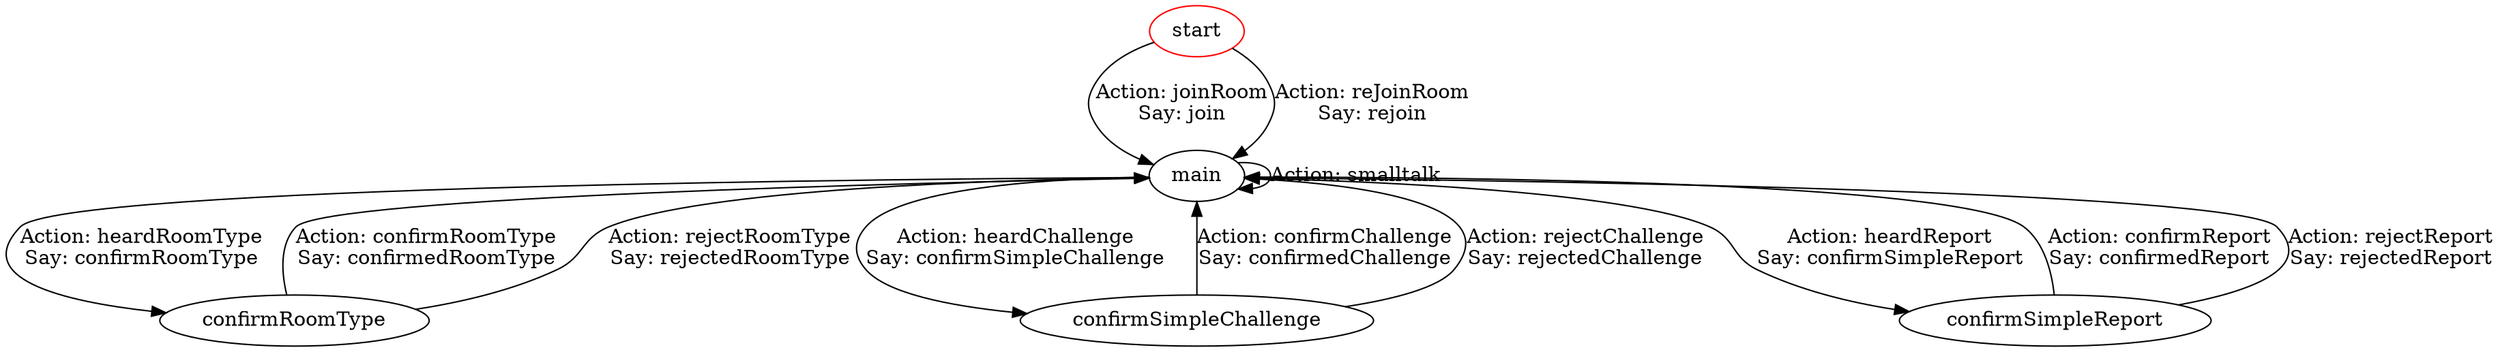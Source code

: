 digraph "Polite.AI bot room dialogue states" {
  "start" [color=red];
  "main";
  "confirmRoomType";
  "confirmSimpleChallenge";
  "confirmSimpleReport";
  "start" -> "main" [ label="Action: joinRoom\nSay: join"]
  "start" -> "main" [ label="Action: reJoinRoom\nSay: rejoin"]
  "main" -> "confirmRoomType" [ label="Action: heardRoomType\nSay: confirmRoomType"]
  "main" -> "confirmSimpleChallenge" [ label="Action: heardChallenge\nSay: confirmSimpleChallenge"]
  "main" -> "confirmSimpleReport" [ label="Action: heardReport\nSay: confirmSimpleReport"]
  "main" -> "main" [ label="Action: smalltalk"]
  "confirmRoomType" -> "main" [ label="Action: confirmRoomType\nSay: confirmedRoomType"]
  "confirmRoomType" -> "main" [ label="Action: rejectRoomType\nSay: rejectedRoomType"]
  "confirmSimpleChallenge" -> "main" [ label="Action: confirmChallenge\nSay: confirmedChallenge"]
  "confirmSimpleChallenge" -> "main" [ label="Action: rejectChallenge\nSay: rejectedChallenge"]
  "confirmSimpleReport" -> "main" [ label="Action: confirmReport\nSay: confirmedReport"]
  "confirmSimpleReport" -> "main" [ label="Action: rejectReport\nSay: rejectedReport"]

}
